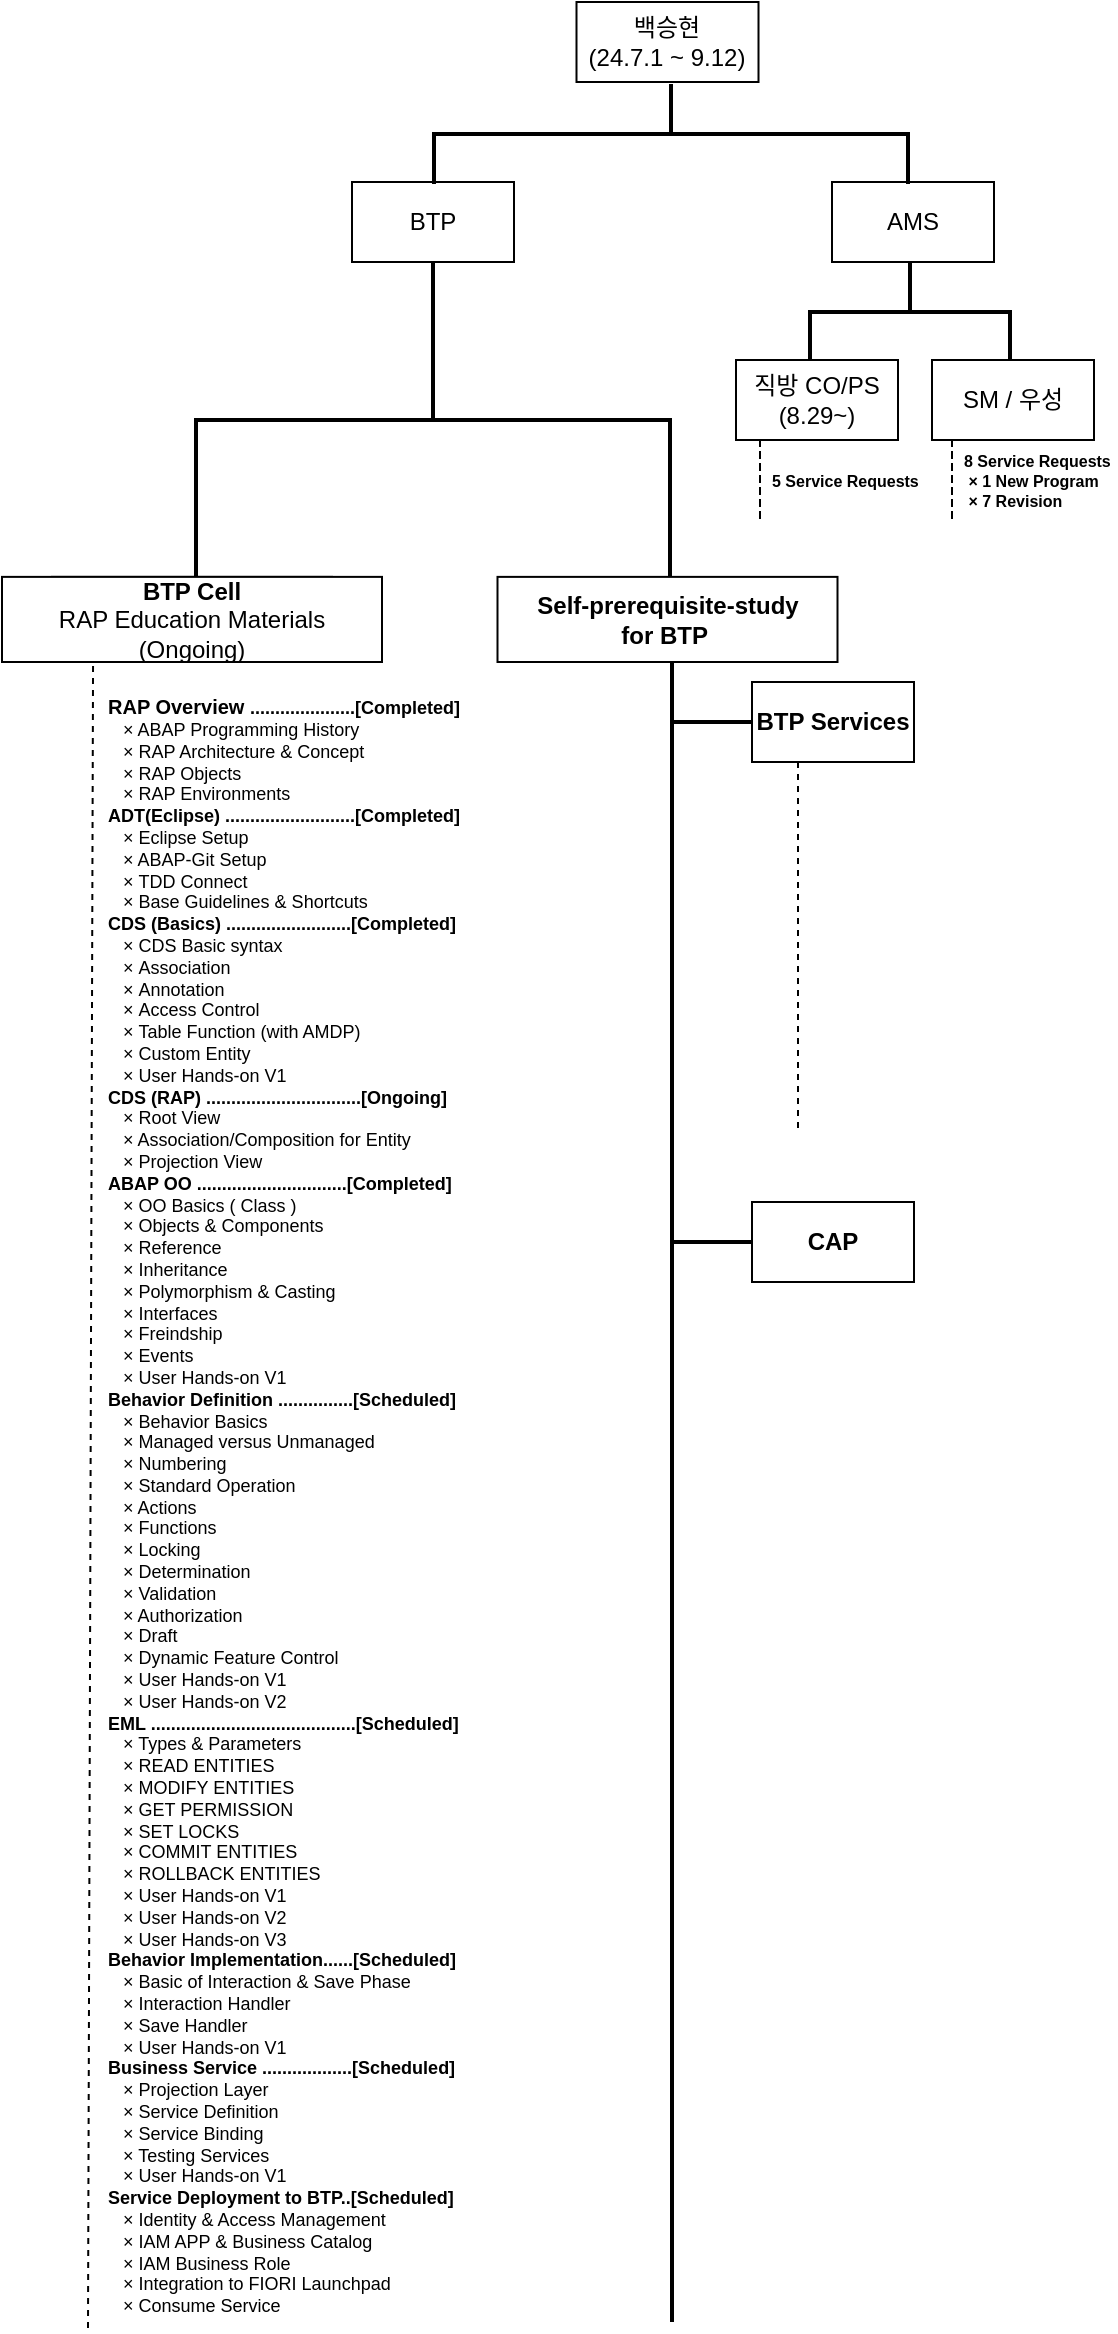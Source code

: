 <mxfile version="24.7.13">
  <diagram name="페이지-1" id="6aw2M1E4y64dNc1100PF">
    <mxGraphModel dx="1195" dy="643" grid="1" gridSize="10" guides="1" tooltips="1" connect="1" arrows="1" fold="1" page="1" pageScale="1" pageWidth="827" pageHeight="1169" math="0" shadow="0">
      <root>
        <mxCell id="0" />
        <mxCell id="1" parent="0" />
        <mxCell id="C9ntUFuA4X-yzAEyJdpu-21" value="백승현&lt;br&gt;(24.7.1 ~ 9.12)" style="html=1;whiteSpace=wrap;" parent="1" vertex="1">
          <mxGeometry x="352.25" y="90" width="91" height="40" as="geometry" />
        </mxCell>
        <mxCell id="C9ntUFuA4X-yzAEyJdpu-23" value="AMS" style="html=1;whiteSpace=wrap;" parent="1" vertex="1">
          <mxGeometry x="480" y="180" width="81" height="40" as="geometry" />
        </mxCell>
        <mxCell id="C9ntUFuA4X-yzAEyJdpu-24" value="BTP" style="html=1;whiteSpace=wrap;" parent="1" vertex="1">
          <mxGeometry x="240" y="180" width="81" height="40" as="geometry" />
        </mxCell>
        <mxCell id="C9ntUFuA4X-yzAEyJdpu-25" value="" style="strokeWidth=2;html=1;shape=mxgraph.flowchart.annotation_2;align=left;labelPosition=right;pointerEvents=1;rotation=90;" parent="1" vertex="1">
          <mxGeometry x="374.5" y="37.5" width="50" height="237" as="geometry" />
        </mxCell>
        <mxCell id="C9ntUFuA4X-yzAEyJdpu-28" value="" style="strokeWidth=2;html=1;shape=mxgraph.flowchart.annotation_2;align=left;labelPosition=right;pointerEvents=1;rotation=90;" parent="1" vertex="1">
          <mxGeometry x="494" y="195" width="50" height="100" as="geometry" />
        </mxCell>
        <mxCell id="C9ntUFuA4X-yzAEyJdpu-29" value="직방 CO/PS&lt;br&gt;(8.29~)" style="html=1;whiteSpace=wrap;" parent="1" vertex="1">
          <mxGeometry x="432" y="269" width="81" height="40" as="geometry" />
        </mxCell>
        <mxCell id="C9ntUFuA4X-yzAEyJdpu-30" value="SM / 우성" style="html=1;whiteSpace=wrap;" parent="1" vertex="1">
          <mxGeometry x="530" y="269" width="81" height="40" as="geometry" />
        </mxCell>
        <mxCell id="C9ntUFuA4X-yzAEyJdpu-40" value="" style="strokeWidth=2;html=1;shape=mxgraph.flowchart.annotation_2;align=left;labelPosition=right;pointerEvents=1;rotation=90;points=[[0,0.5,0,0,0],[0.5,0,0,0,0],[0.5,0.5,0,0,0],[0.5,1,0,0,0],[1,0,0,0,0],[1,1,0,0,0]];" parent="1" vertex="1">
          <mxGeometry x="201.44" y="180.44" width="158.12" height="237" as="geometry" />
        </mxCell>
        <mxCell id="C9ntUFuA4X-yzAEyJdpu-41" value="&lt;b&gt;BTP Cell&lt;/b&gt;&lt;br&gt;RAP Education Materials" style="html=1;whiteSpace=wrap;" parent="1" vertex="1">
          <mxGeometry x="90" y="377.44" width="140" height="40" as="geometry" />
        </mxCell>
        <mxCell id="C9ntUFuA4X-yzAEyJdpu-44" value="5 Service Requests" style="shape=partialRectangle;fillColor=none;align=left;verticalAlign=middle;strokeColor=none;spacingLeft=34;rotatable=0;points=[[0,0.5],[1,0.5]];portConstraint=eastwest;dropTarget=0;fontSize=8;fontStyle=1" parent="1" vertex="1">
          <mxGeometry x="414" y="309" width="90" height="41" as="geometry" />
        </mxCell>
        <mxCell id="C9ntUFuA4X-yzAEyJdpu-45" value="" style="shape=partialRectangle;top=0;left=0;bottom=0;fillColor=none;stokeWidth=1;dashed=1;align=left;verticalAlign=middle;spacingLeft=4;spacingRight=4;overflow=hidden;rotatable=0;points=[];portConstraint=eastwest;part=1;" parent="C9ntUFuA4X-yzAEyJdpu-44" vertex="1" connectable="0">
          <mxGeometry width="30" height="41" as="geometry" />
        </mxCell>
        <mxCell id="C9ntUFuA4X-yzAEyJdpu-46" value="8 Service Requests &#xa; × 1 New Program&#xa; × 7 Revision" style="shape=partialRectangle;fillColor=none;align=left;verticalAlign=middle;strokeColor=none;spacingLeft=34;rotatable=0;points=[[0,0.5],[1,0.5]];portConstraint=eastwest;dropTarget=0;fontSize=8;fontStyle=1" parent="1" vertex="1">
          <mxGeometry x="510" y="309" width="90" height="41" as="geometry" />
        </mxCell>
        <mxCell id="C9ntUFuA4X-yzAEyJdpu-47" value="" style="shape=partialRectangle;top=0;left=0;bottom=0;fillColor=none;stokeWidth=1;dashed=1;align=left;verticalAlign=middle;spacingLeft=4;spacingRight=4;overflow=hidden;rotatable=0;points=[];portConstraint=eastwest;part=1;" parent="C9ntUFuA4X-yzAEyJdpu-46" vertex="1" connectable="0">
          <mxGeometry width="30" height="41" as="geometry" />
        </mxCell>
        <mxCell id="C9ntUFuA4X-yzAEyJdpu-54" value="" style="endArrow=none;dashed=1;html=1;strokeWidth=1;rounded=0;entryX=0.352;entryY=0.096;entryDx=0;entryDy=0;entryPerimeter=0;" parent="1" edge="1">
          <mxGeometry width="50" height="50" relative="1" as="geometry">
            <mxPoint x="108" y="1253.013" as="sourcePoint" />
            <mxPoint x="110.65" y="380.0" as="targetPoint" />
          </mxGeometry>
        </mxCell>
        <mxCell id="C9ntUFuA4X-yzAEyJdpu-55" value="&lt;span style=&quot;font-size: 10px; text-wrap: nowrap;&quot;&gt;&lt;b&gt;RAP Overview&amp;nbsp;&lt;/b&gt;&lt;/span&gt;&lt;span style=&quot;text-wrap: nowrap; background-color: initial;&quot;&gt;&lt;b&gt;.....................[Completed&lt;/b&gt;&lt;/span&gt;&lt;span style=&quot;text-wrap: nowrap; background-color: initial;&quot;&gt;&lt;b&gt;]&lt;/b&gt;&lt;/span&gt;&lt;span style=&quot;font-size: 9px; text-wrap: nowrap;&quot;&gt;&lt;b&gt;&amp;nbsp;&lt;/b&gt; &amp;nbsp;&lt;br&gt;&amp;nbsp; &amp;nbsp;× ABAP Programming History&lt;/span&gt;&lt;br style=&quot;padding: 0px; margin: 0px; font-size: 9px; text-wrap: nowrap;&quot;&gt;&lt;span style=&quot;font-size: 9px; text-wrap: nowrap;&quot;&gt;&amp;nbsp; &amp;nbsp;× RAP Architecture &amp;amp; Concept&lt;br&gt;&lt;/span&gt;&lt;div&gt;&lt;span style=&quot;text-wrap: nowrap; background-color: initial;&quot;&gt;&amp;nbsp; &amp;nbsp;×&lt;/span&gt;&lt;span style=&quot;text-wrap: nowrap; background-color: initial;&quot;&gt;&amp;nbsp;RAP Objects&lt;/span&gt;&lt;span style=&quot;font-size: 9px; text-wrap: nowrap;&quot;&gt;&amp;nbsp;&lt;br&gt;&lt;/span&gt;&lt;span style=&quot;text-wrap: nowrap;&quot;&gt;&amp;nbsp; &amp;nbsp;× RAP Environments&lt;/span&gt;&lt;span style=&quot;font-size: 9px; text-wrap: nowrap;&quot;&gt;&amp;nbsp;&lt;br&gt;&lt;b&gt;ADT(Eclipse)&amp;nbsp;&lt;/b&gt;&lt;/span&gt;&lt;span style=&quot;text-wrap: nowrap; background-color: initial;&quot;&gt;&lt;b&gt;..........................[Completed&lt;/b&gt;&lt;/span&gt;&lt;span style=&quot;text-wrap: nowrap; background-color: initial;&quot;&gt;&lt;b&gt;]&lt;/b&gt;&lt;/span&gt;&lt;span style=&quot;font-size: 9px; text-wrap: nowrap;&quot;&gt;&lt;br&gt;&lt;/span&gt;&lt;span style=&quot;text-wrap: nowrap; background-color: initial;&quot;&gt;&amp;nbsp; &amp;nbsp;×&lt;/span&gt;&lt;span style=&quot;text-wrap: nowrap; background-color: initial;&quot;&gt;&amp;nbsp;Eclipse Setup&lt;/span&gt;&lt;span style=&quot;text-wrap: nowrap;&quot;&gt;&lt;br&gt;&lt;/span&gt;&lt;span style=&quot;text-wrap: nowrap;&quot;&gt;&amp;nbsp; &amp;nbsp;× ABAP-Git Setup&lt;br&gt;&lt;/span&gt;&lt;span style=&quot;text-wrap: nowrap; background-color: initial;&quot;&gt;&amp;nbsp; &amp;nbsp;×&lt;/span&gt;&lt;span style=&quot;text-wrap: nowrap; background-color: initial;&quot;&gt;&amp;nbsp;TDD Connect&lt;br&gt;&lt;/span&gt;&lt;span style=&quot;text-wrap: nowrap; background-color: initial;&quot;&gt;&amp;nbsp; &amp;nbsp;×&lt;/span&gt;&lt;span style=&quot;text-wrap: nowrap; background-color: initial;&quot;&gt;&amp;nbsp;Base Guidelines &amp;amp; Shortcuts&lt;/span&gt;&lt;span style=&quot;font-size: 9px; text-wrap: nowrap;&quot;&gt;&lt;br&gt;&lt;/span&gt;&lt;/div&gt;&lt;div&gt;&lt;span style=&quot;text-wrap: nowrap;&quot;&gt;&lt;b&gt;CDS (Basics)&amp;nbsp;&lt;/b&gt;&lt;/span&gt;&lt;span style=&quot;background-color: initial; text-wrap: nowrap;&quot;&gt;&lt;b&gt;.........................[Completed&lt;/b&gt;&lt;/span&gt;&lt;span style=&quot;background-color: initial; text-wrap: nowrap;&quot;&gt;&lt;b&gt;]&lt;/b&gt;&lt;/span&gt;&lt;span style=&quot;text-wrap: nowrap; background-color: initial;&quot;&gt;&lt;br&gt;&lt;/span&gt;&lt;/div&gt;&lt;div&gt;&lt;span style=&quot;text-wrap: nowrap; background-color: initial;&quot;&gt;&amp;nbsp; &amp;nbsp;×&amp;nbsp;&lt;/span&gt;&lt;span style=&quot;background-color: initial; text-wrap: nowrap;&quot;&gt;CDS Basic syntax&lt;/span&gt;&lt;/div&gt;&lt;div&gt;&lt;span style=&quot;text-wrap: nowrap; background-color: initial;&quot;&gt;&amp;nbsp; &amp;nbsp;×&lt;/span&gt;&lt;span style=&quot;text-wrap: nowrap; background-color: initial;&quot;&gt;&amp;nbsp;Association&lt;/span&gt;&lt;span style=&quot;text-wrap: nowrap; background-color: initial;&quot;&gt;&lt;br&gt;&lt;/span&gt;&lt;/div&gt;&lt;div&gt;&lt;span style=&quot;text-wrap: nowrap; background-color: initial;&quot;&gt;&amp;nbsp; &amp;nbsp;×&lt;/span&gt;&lt;span style=&quot;text-wrap: nowrap; background-color: initial;&quot;&gt;&amp;nbsp;Annotation&lt;/span&gt;&lt;span style=&quot;text-wrap: nowrap; background-color: initial;&quot;&gt;&lt;br&gt;&lt;/span&gt;&lt;/div&gt;&lt;div&gt;&lt;span style=&quot;text-wrap: nowrap; background-color: initial;&quot;&gt;&amp;nbsp; &amp;nbsp;×&lt;/span&gt;&lt;span style=&quot;text-wrap: nowrap; background-color: initial;&quot;&gt;&amp;nbsp;Access Control&lt;/span&gt;&lt;span style=&quot;text-wrap: nowrap; background-color: initial;&quot;&gt;&lt;br&gt;&lt;/span&gt;&lt;/div&gt;&lt;div&gt;&lt;span style=&quot;text-wrap: nowrap; background-color: initial;&quot;&gt;&amp;nbsp; &amp;nbsp;×&lt;/span&gt;&lt;span style=&quot;text-wrap: nowrap; background-color: initial;&quot;&gt;&amp;nbsp;Table Function (with AMDP)&lt;/span&gt;&lt;span style=&quot;text-wrap: nowrap; background-color: initial;&quot;&gt;&lt;br&gt;&lt;/span&gt;&lt;/div&gt;&lt;div&gt;&lt;span style=&quot;text-wrap: nowrap; background-color: initial;&quot;&gt;&amp;nbsp; &amp;nbsp;×&lt;/span&gt;&lt;span style=&quot;text-wrap: nowrap; background-color: initial;&quot;&gt;&amp;nbsp;Custom Entity&lt;/span&gt;&lt;span style=&quot;text-wrap: nowrap; background-color: initial;&quot;&gt;&lt;br&gt;&lt;/span&gt;&lt;/div&gt;&lt;div&gt;&lt;span style=&quot;text-wrap: nowrap;&quot;&gt;&amp;nbsp; &amp;nbsp;× User Hands-on V1&lt;/span&gt;&lt;span style=&quot;text-wrap: nowrap; background-color: initial;&quot;&gt;&lt;br&gt;&lt;/span&gt;&lt;/div&gt;&lt;div&gt;&lt;span style=&quot;text-wrap: nowrap;&quot;&gt;&lt;b&gt;CDS (RAP)&amp;nbsp;&lt;/b&gt;&lt;/span&gt;&lt;span style=&quot;background-color: initial; text-wrap: nowrap;&quot;&gt;&lt;b&gt;...............................[Ongoing&lt;/b&gt;&lt;/span&gt;&lt;span style=&quot;background-color: initial; text-wrap: nowrap;&quot;&gt;&lt;b&gt;]&lt;/b&gt;&lt;/span&gt;&lt;span style=&quot;text-wrap: nowrap; background-color: initial;&quot;&gt;&lt;br&gt;&lt;/span&gt;&lt;/div&gt;&lt;div&gt;&lt;span style=&quot;text-wrap: nowrap;&quot;&gt;&amp;nbsp; &amp;nbsp;× Root View&lt;/span&gt;&lt;span style=&quot;text-wrap: nowrap;&quot;&gt;&lt;br&gt;&lt;/span&gt;&lt;/div&gt;&lt;div&gt;&lt;span style=&quot;text-wrap: nowrap;&quot;&gt;&amp;nbsp; &amp;nbsp;× Association/Composition for Entity&lt;/span&gt;&lt;span style=&quot;text-wrap: nowrap;&quot;&gt;&lt;br&gt;&lt;/span&gt;&lt;/div&gt;&lt;div&gt;&lt;span style=&quot;text-wrap: nowrap;&quot;&gt;&amp;nbsp; &amp;nbsp;× Projection View&lt;/span&gt;&lt;/div&gt;&lt;div&gt;&lt;span style=&quot;text-wrap: nowrap;&quot;&gt;&lt;b&gt;ABAP OO&amp;nbsp;&lt;/b&gt;&lt;/span&gt;&lt;span style=&quot;background-color: initial; text-wrap: nowrap;&quot;&gt;&lt;b&gt;..............................[Completed&lt;/b&gt;&lt;/span&gt;&lt;span style=&quot;background-color: initial; text-wrap: nowrap;&quot;&gt;&lt;b&gt;]&lt;/b&gt;&lt;/span&gt;&lt;/div&gt;&lt;div&gt;&lt;span style=&quot;text-wrap: nowrap;&quot;&gt;&amp;nbsp; &amp;nbsp;× OO Basics ( Class )&lt;/span&gt;&lt;/div&gt;&lt;div&gt;&lt;span style=&quot;text-wrap: nowrap;&quot;&gt;&amp;nbsp; &amp;nbsp;× Objects &amp;amp; Components&lt;/span&gt;&lt;span style=&quot;text-wrap: nowrap;&quot;&gt;&lt;br&gt;&lt;/span&gt;&lt;/div&gt;&lt;div&gt;&lt;span style=&quot;text-wrap: nowrap;&quot;&gt;&amp;nbsp; &amp;nbsp;× Reference&lt;/span&gt;&lt;span style=&quot;text-wrap: nowrap;&quot;&gt;&lt;br&gt;&lt;/span&gt;&lt;/div&gt;&lt;div&gt;&lt;span style=&quot;text-wrap: nowrap;&quot;&gt;&amp;nbsp; &amp;nbsp;× Inheritance&lt;/span&gt;&lt;span style=&quot;text-wrap: nowrap;&quot;&gt;&lt;br&gt;&lt;/span&gt;&lt;/div&gt;&lt;div&gt;&lt;span style=&quot;text-wrap: nowrap;&quot;&gt;&amp;nbsp; &amp;nbsp;× Polymorphism &amp;amp; Casting&lt;/span&gt;&lt;span style=&quot;text-wrap: nowrap;&quot;&gt;&lt;br&gt;&lt;/span&gt;&lt;/div&gt;&lt;div&gt;&lt;span style=&quot;text-wrap: nowrap;&quot;&gt;&amp;nbsp; &amp;nbsp;× Interfaces&lt;/span&gt;&lt;span style=&quot;text-wrap: nowrap;&quot;&gt;&lt;br&gt;&lt;/span&gt;&lt;/div&gt;&lt;div&gt;&lt;span style=&quot;text-wrap: nowrap;&quot;&gt;&amp;nbsp; &amp;nbsp;× Freindship&lt;/span&gt;&lt;span style=&quot;text-wrap: nowrap;&quot;&gt;&lt;br&gt;&lt;/span&gt;&lt;/div&gt;&lt;div&gt;&lt;span style=&quot;text-wrap: nowrap;&quot;&gt;&amp;nbsp; &amp;nbsp;× Events&lt;/span&gt;&lt;/div&gt;&lt;div&gt;&lt;span style=&quot;text-wrap: nowrap;&quot;&gt;&amp;nbsp; &amp;nbsp;× User Hands-on V1&lt;/span&gt;&lt;span style=&quot;text-wrap: nowrap;&quot;&gt;&lt;br&gt;&lt;/span&gt;&lt;/div&gt;&lt;div&gt;&lt;span style=&quot;text-wrap: nowrap;&quot;&gt;&lt;b&gt;Behavior Definition ...............[&lt;/b&gt;&lt;/span&gt;&lt;b style=&quot;text-wrap: nowrap;&quot;&gt;Scheduled&lt;/b&gt;&lt;span style=&quot;text-wrap: nowrap;&quot;&gt;&lt;b&gt;]&lt;/b&gt;&lt;/span&gt;&lt;/div&gt;&lt;div&gt;&lt;span style=&quot;text-wrap: nowrap;&quot;&gt;&amp;nbsp; &amp;nbsp;× Behavior Basics&amp;nbsp;&lt;/span&gt;&lt;span style=&quot;text-wrap: nowrap;&quot;&gt;&lt;br&gt;&lt;/span&gt;&lt;/div&gt;&lt;div&gt;&lt;span style=&quot;text-wrap: nowrap;&quot;&gt;&amp;nbsp; &amp;nbsp;× Managed versus Unmanaged&lt;/span&gt;&lt;span style=&quot;text-wrap: nowrap;&quot;&gt;&lt;br&gt;&lt;/span&gt;&lt;/div&gt;&lt;div&gt;&lt;span style=&quot;text-wrap: nowrap;&quot;&gt;&amp;nbsp; &amp;nbsp;× Numbering&lt;/span&gt;&lt;/div&gt;&lt;div&gt;&lt;span style=&quot;text-wrap: nowrap;&quot;&gt;&amp;nbsp; &amp;nbsp;× Standard Operation&lt;/span&gt;&lt;span style=&quot;text-wrap: nowrap;&quot;&gt;&lt;br&gt;&lt;/span&gt;&lt;/div&gt;&lt;div&gt;&lt;span style=&quot;text-wrap: nowrap;&quot;&gt;&amp;nbsp; &amp;nbsp;× Actions&lt;/span&gt;&lt;span style=&quot;text-wrap: nowrap;&quot;&gt;&lt;br&gt;&lt;/span&gt;&lt;/div&gt;&lt;div&gt;&lt;span style=&quot;text-wrap: nowrap;&quot;&gt;&amp;nbsp; &amp;nbsp;× Functions&lt;/span&gt;&lt;span style=&quot;text-wrap: nowrap;&quot;&gt;&lt;br&gt;&lt;/span&gt;&lt;/div&gt;&lt;div&gt;&lt;span style=&quot;text-wrap: nowrap;&quot;&gt;&amp;nbsp; &amp;nbsp;× Locking&lt;/span&gt;&lt;span style=&quot;text-wrap: nowrap;&quot;&gt;&lt;br&gt;&lt;/span&gt;&lt;/div&gt;&lt;div&gt;&lt;span style=&quot;text-wrap: nowrap;&quot;&gt;&amp;nbsp; &amp;nbsp;× Determination&lt;/span&gt;&lt;span style=&quot;text-wrap: nowrap;&quot;&gt;&lt;br&gt;&lt;/span&gt;&lt;/div&gt;&lt;div&gt;&lt;span style=&quot;text-wrap: nowrap;&quot;&gt;&amp;nbsp; &amp;nbsp;× Validation&lt;/span&gt;&lt;span style=&quot;text-wrap: nowrap;&quot;&gt;&lt;br&gt;&lt;/span&gt;&lt;/div&gt;&lt;div&gt;&lt;span style=&quot;text-wrap: nowrap;&quot;&gt;&amp;nbsp; &amp;nbsp;× Authorization&lt;/span&gt;&lt;span style=&quot;text-wrap: nowrap;&quot;&gt;&lt;br&gt;&lt;/span&gt;&lt;/div&gt;&lt;div&gt;&lt;span style=&quot;text-wrap: nowrap;&quot;&gt;&amp;nbsp; &amp;nbsp;× Draft&lt;/span&gt;&lt;span style=&quot;text-wrap: nowrap;&quot;&gt;&lt;br&gt;&lt;/span&gt;&lt;/div&gt;&lt;div&gt;&lt;span style=&quot;text-wrap: nowrap;&quot;&gt;&amp;nbsp; &amp;nbsp;× Dynamic Feature Control&lt;/span&gt;&lt;span style=&quot;text-wrap: nowrap;&quot;&gt;&lt;br&gt;&lt;/span&gt;&lt;/div&gt;&lt;div&gt;&lt;span style=&quot;text-wrap: nowrap;&quot;&gt;&amp;nbsp; &amp;nbsp;× User Hands-on V1&lt;/span&gt;&lt;span style=&quot;text-wrap: nowrap;&quot;&gt;&lt;br&gt;&lt;/span&gt;&lt;/div&gt;&lt;div&gt;&lt;span style=&quot;text-wrap: nowrap;&quot;&gt;&amp;nbsp; &amp;nbsp;× User Hands-on V2&lt;/span&gt;&lt;span style=&quot;text-wrap: nowrap;&quot;&gt;&lt;br&gt;&lt;/span&gt;&lt;/div&gt;&lt;div&gt;&lt;b style=&quot;text-wrap: nowrap;&quot;&gt;EML .........................................[Scheduled]&lt;/b&gt;&lt;span style=&quot;text-wrap: nowrap;&quot;&gt;&lt;br&gt;&lt;/span&gt;&lt;/div&gt;&lt;div&gt;&lt;span style=&quot;text-wrap: nowrap;&quot;&gt;&amp;nbsp; &amp;nbsp;× Types &amp;amp; Parameters&lt;/span&gt;&lt;span style=&quot;text-wrap: nowrap;&quot;&gt;&lt;br&gt;&lt;/span&gt;&lt;/div&gt;&lt;div&gt;&lt;span style=&quot;text-wrap: nowrap;&quot;&gt;&amp;nbsp; &amp;nbsp;× READ ENTITIES&lt;/span&gt;&lt;span style=&quot;text-wrap: nowrap;&quot;&gt;&lt;br&gt;&lt;/span&gt;&lt;/div&gt;&lt;div&gt;&lt;span style=&quot;text-wrap: nowrap;&quot;&gt;&amp;nbsp; &amp;nbsp;× MODIFY ENTITIES&lt;/span&gt;&lt;span style=&quot;text-wrap: nowrap;&quot;&gt;&lt;br&gt;&lt;/span&gt;&lt;/div&gt;&lt;div&gt;&lt;span style=&quot;text-wrap: nowrap;&quot;&gt;&amp;nbsp; &amp;nbsp;× GET PERMISSION&amp;nbsp;&lt;/span&gt;&lt;span style=&quot;text-wrap: nowrap;&quot;&gt;&lt;br&gt;&lt;/span&gt;&lt;/div&gt;&lt;div&gt;&lt;span style=&quot;text-wrap: nowrap;&quot;&gt;&amp;nbsp; &amp;nbsp;× SET LOCKS&amp;nbsp;&lt;/span&gt;&lt;span style=&quot;text-wrap: nowrap;&quot;&gt;&lt;br&gt;&lt;/span&gt;&lt;/div&gt;&lt;div&gt;&lt;span style=&quot;text-wrap: nowrap;&quot;&gt;&amp;nbsp; &amp;nbsp;× COMMIT ENTITIES&lt;/span&gt;&lt;span style=&quot;text-wrap: nowrap;&quot;&gt;&lt;br&gt;&lt;/span&gt;&lt;/div&gt;&lt;div&gt;&lt;span style=&quot;text-wrap: nowrap;&quot;&gt;&amp;nbsp; &amp;nbsp;× ROLLBACK ENTITIES&lt;/span&gt;&lt;span style=&quot;text-wrap: nowrap;&quot;&gt;&lt;br&gt;&lt;/span&gt;&lt;/div&gt;&lt;div&gt;&lt;span style=&quot;text-wrap: nowrap;&quot;&gt;&amp;nbsp; &amp;nbsp;× User Hands-on V1&lt;/span&gt;&lt;span style=&quot;text-wrap: nowrap;&quot;&gt;&lt;br&gt;&lt;/span&gt;&lt;/div&gt;&lt;div&gt;&lt;span style=&quot;text-wrap: nowrap;&quot;&gt;&amp;nbsp; &amp;nbsp;× User Hands-on V2&lt;/span&gt;&lt;/div&gt;&lt;div&gt;&lt;span style=&quot;text-wrap: nowrap; background-color: initial;&quot;&gt;&amp;nbsp; &amp;nbsp;× User Hands-on V3&lt;/span&gt;&lt;/div&gt;&lt;div&gt;&lt;div&gt;&lt;b style=&quot;text-wrap: nowrap;&quot;&gt;Behavior Implementation......[Scheduled]&lt;/b&gt;&lt;span style=&quot;text-wrap: nowrap;&quot;&gt;&lt;br&gt;&lt;/span&gt;&lt;/div&gt;&lt;div&gt;&lt;span style=&quot;text-wrap: nowrap;&quot;&gt;&amp;nbsp; &amp;nbsp;× Basic of Interaction &amp;amp; Save Phase&amp;nbsp;&lt;/span&gt;&lt;/div&gt;&lt;/div&gt;&lt;div&gt;&lt;span style=&quot;text-wrap: nowrap;&quot;&gt;&amp;nbsp; &amp;nbsp;× Interaction Handler&amp;nbsp;&lt;/span&gt;&lt;span style=&quot;text-wrap: nowrap;&quot;&gt;&lt;br&gt;&lt;/span&gt;&lt;/div&gt;&lt;div&gt;&lt;span style=&quot;text-wrap: nowrap;&quot;&gt;&amp;nbsp; &amp;nbsp;× Save Handler&lt;/span&gt;&lt;span style=&quot;text-wrap: nowrap;&quot;&gt;&lt;br&gt;&lt;/span&gt;&lt;/div&gt;&lt;div&gt;&lt;span style=&quot;text-wrap: nowrap;&quot;&gt;&amp;nbsp; &amp;nbsp;× User Hands-on V1&lt;/span&gt;&lt;span style=&quot;text-wrap: nowrap;&quot;&gt;&lt;br&gt;&lt;/span&gt;&lt;/div&gt;&lt;div&gt;&lt;div&gt;&lt;div&gt;&lt;b style=&quot;text-wrap: nowrap;&quot;&gt;Business Service ..................[Scheduled]&lt;/b&gt;&lt;span style=&quot;text-wrap: nowrap;&quot;&gt;&lt;br&gt;&lt;/span&gt;&lt;/div&gt;&lt;div&gt;&lt;span style=&quot;text-wrap: nowrap;&quot;&gt;&amp;nbsp; &amp;nbsp;× Projection Layer&amp;nbsp;&lt;/span&gt;&lt;/div&gt;&lt;/div&gt;&lt;/div&gt;&lt;div&gt;&lt;span style=&quot;text-wrap: nowrap;&quot;&gt;&amp;nbsp; &amp;nbsp;× Service Definition&lt;/span&gt;&lt;span style=&quot;text-wrap: nowrap;&quot;&gt;&lt;br&gt;&lt;/span&gt;&lt;/div&gt;&lt;div&gt;&lt;span style=&quot;text-wrap: nowrap;&quot;&gt;&amp;nbsp; &amp;nbsp;× Service Binding&lt;/span&gt;&lt;span style=&quot;text-wrap: nowrap;&quot;&gt;&lt;br&gt;&lt;/span&gt;&lt;/div&gt;&lt;div&gt;&lt;span style=&quot;text-wrap: nowrap;&quot;&gt;&amp;nbsp; &amp;nbsp;× Testing Services&lt;/span&gt;&lt;br&gt;&lt;/div&gt;&lt;div&gt;&lt;span style=&quot;text-wrap: nowrap;&quot;&gt;&amp;nbsp; &amp;nbsp;× User Hands-on V1&lt;/span&gt;&lt;span style=&quot;text-wrap: nowrap;&quot;&gt;&lt;br&gt;&lt;/span&gt;&lt;/div&gt;&lt;div&gt;&lt;b style=&quot;text-wrap: nowrap;&quot;&gt;Service Deployment to BTP..[Scheduled]&lt;/b&gt;&lt;span style=&quot;text-wrap: nowrap;&quot;&gt;&lt;br&gt;&lt;/span&gt;&lt;/div&gt;&lt;div&gt;&lt;span style=&quot;text-wrap: nowrap;&quot;&gt;&amp;nbsp;&amp;nbsp;&lt;/span&gt;&lt;span style=&quot;text-wrap: nowrap; background-color: initial;&quot;&gt;&amp;nbsp;× Identity &amp;amp; Access Management&lt;/span&gt;&lt;span style=&quot;text-wrap: nowrap;&quot;&gt;&lt;br&gt;&lt;/span&gt;&lt;/div&gt;&lt;div&gt;&lt;span style=&quot;text-wrap: nowrap;&quot;&gt;&amp;nbsp; &amp;nbsp;× IAM APP &amp;amp; Business Catalog&lt;/span&gt;&lt;span style=&quot;text-wrap: nowrap;&quot;&gt;&lt;br&gt;&lt;/span&gt;&lt;/div&gt;&lt;div&gt;&lt;span style=&quot;text-wrap: nowrap;&quot;&gt;&amp;nbsp; &amp;nbsp;× IAM Business Role&lt;/span&gt;&lt;span style=&quot;text-wrap: nowrap;&quot;&gt;&lt;br&gt;&lt;/span&gt;&lt;/div&gt;&lt;div&gt;&lt;span style=&quot;text-wrap: nowrap;&quot;&gt;&amp;nbsp; &amp;nbsp;× Integration to FIORI Launchpad&lt;/span&gt;&lt;/div&gt;&lt;div&gt;&lt;span style=&quot;text-wrap: nowrap;&quot;&gt;&amp;nbsp; &amp;nbsp;× Consume Service&lt;/span&gt;&lt;span style=&quot;text-wrap: nowrap;&quot;&gt;&lt;br&gt;&lt;/span&gt;&lt;/div&gt;" style="text;html=1;align=left;verticalAlign=top;whiteSpace=wrap;rounded=0;fontSize=9;" parent="1" vertex="1">
          <mxGeometry x="115.97" y="430" width="170" height="820" as="geometry" />
        </mxCell>
        <mxCell id="C9ntUFuA4X-yzAEyJdpu-59" value="&lt;b&gt;BTP Cell&lt;/b&gt;&lt;br&gt;RAP Education Materials (Ongoing)" style="html=1;whiteSpace=wrap;" parent="1" vertex="1">
          <mxGeometry x="65" y="377.44" width="190" height="42.56" as="geometry" />
        </mxCell>
        <mxCell id="C9ntUFuA4X-yzAEyJdpu-42" value="&lt;b&gt;Self-prerequisite-study &lt;br&gt;for BTP&amp;nbsp;&lt;/b&gt;" style="html=1;whiteSpace=wrap;" parent="1" vertex="1">
          <mxGeometry x="312.75" y="377.44" width="170" height="42.56" as="geometry" />
        </mxCell>
        <mxCell id="N-IlC6iHk4Ezfcukmt0L-5" value="" style="endArrow=none;html=1;rounded=0;fontSize=16;strokeWidth=2;" edge="1" parent="1">
          <mxGeometry width="50" height="50" relative="1" as="geometry">
            <mxPoint x="400" y="1250" as="sourcePoint" />
            <mxPoint x="400" y="420" as="targetPoint" />
          </mxGeometry>
        </mxCell>
        <mxCell id="N-IlC6iHk4Ezfcukmt0L-7" value="" style="endArrow=none;html=1;rounded=0;fontSize=16;strokeWidth=2;" edge="1" parent="1">
          <mxGeometry width="50" height="50" relative="1" as="geometry">
            <mxPoint x="400" y="450" as="sourcePoint" />
            <mxPoint x="440" y="450" as="targetPoint" />
          </mxGeometry>
        </mxCell>
        <mxCell id="N-IlC6iHk4Ezfcukmt0L-10" value="&lt;b&gt;BTP Services&lt;/b&gt;" style="html=1;whiteSpace=wrap;" vertex="1" parent="1">
          <mxGeometry x="440" y="430" width="81" height="40" as="geometry" />
        </mxCell>
        <mxCell id="N-IlC6iHk4Ezfcukmt0L-13" value="" style="endArrow=none;dashed=1;html=1;strokeWidth=1;rounded=0;" edge="1" parent="1">
          <mxGeometry width="50" height="50" relative="1" as="geometry">
            <mxPoint x="463" y="653.013" as="sourcePoint" />
            <mxPoint x="463" y="470" as="targetPoint" />
          </mxGeometry>
        </mxCell>
        <mxCell id="N-IlC6iHk4Ezfcukmt0L-16" value="" style="endArrow=none;html=1;rounded=0;fontSize=16;strokeWidth=2;" edge="1" parent="1">
          <mxGeometry width="50" height="50" relative="1" as="geometry">
            <mxPoint x="400" y="710" as="sourcePoint" />
            <mxPoint x="440" y="710" as="targetPoint" />
          </mxGeometry>
        </mxCell>
        <mxCell id="N-IlC6iHk4Ezfcukmt0L-17" value="&lt;b&gt;CAP&lt;/b&gt;" style="html=1;whiteSpace=wrap;" vertex="1" parent="1">
          <mxGeometry x="440" y="690" width="81" height="40" as="geometry" />
        </mxCell>
      </root>
    </mxGraphModel>
  </diagram>
</mxfile>
